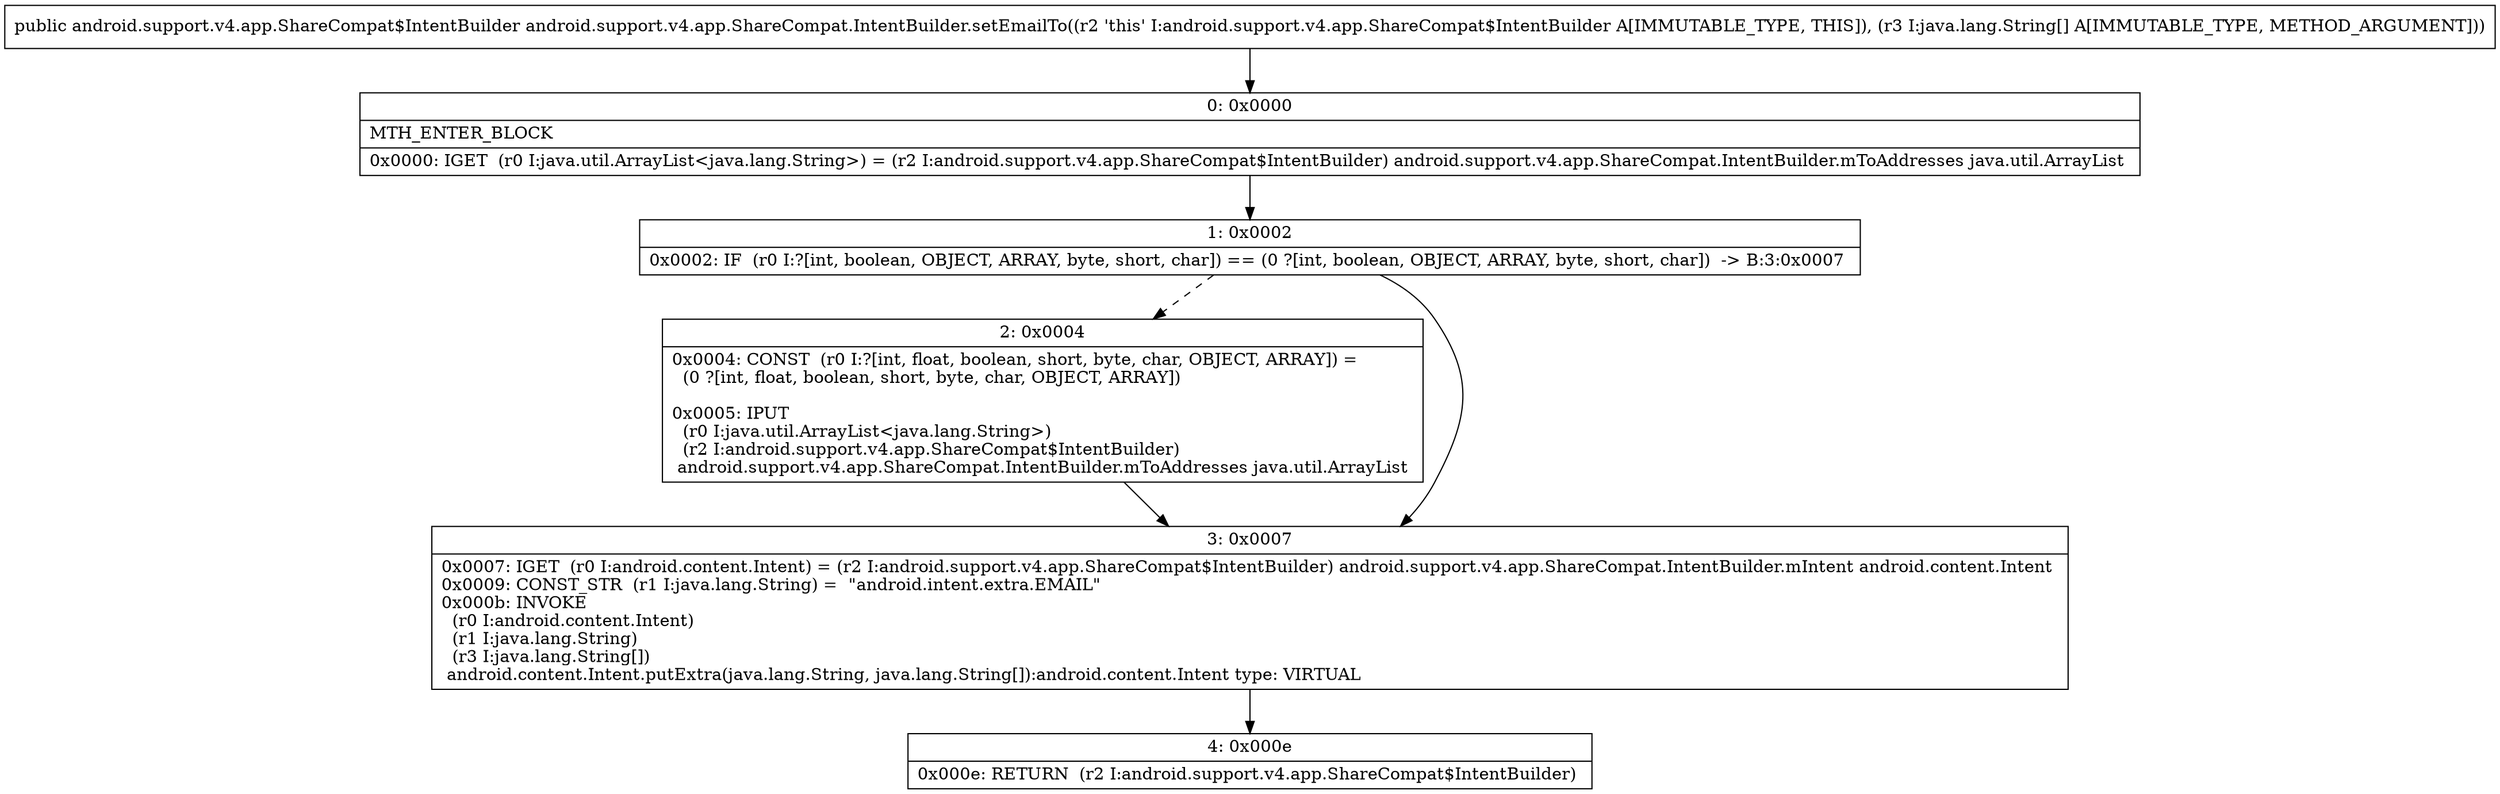 digraph "CFG forandroid.support.v4.app.ShareCompat.IntentBuilder.setEmailTo([Ljava\/lang\/String;)Landroid\/support\/v4\/app\/ShareCompat$IntentBuilder;" {
Node_0 [shape=record,label="{0\:\ 0x0000|MTH_ENTER_BLOCK\l|0x0000: IGET  (r0 I:java.util.ArrayList\<java.lang.String\>) = (r2 I:android.support.v4.app.ShareCompat$IntentBuilder) android.support.v4.app.ShareCompat.IntentBuilder.mToAddresses java.util.ArrayList \l}"];
Node_1 [shape=record,label="{1\:\ 0x0002|0x0002: IF  (r0 I:?[int, boolean, OBJECT, ARRAY, byte, short, char]) == (0 ?[int, boolean, OBJECT, ARRAY, byte, short, char])  \-\> B:3:0x0007 \l}"];
Node_2 [shape=record,label="{2\:\ 0x0004|0x0004: CONST  (r0 I:?[int, float, boolean, short, byte, char, OBJECT, ARRAY]) = \l  (0 ?[int, float, boolean, short, byte, char, OBJECT, ARRAY])\l \l0x0005: IPUT  \l  (r0 I:java.util.ArrayList\<java.lang.String\>)\l  (r2 I:android.support.v4.app.ShareCompat$IntentBuilder)\l android.support.v4.app.ShareCompat.IntentBuilder.mToAddresses java.util.ArrayList \l}"];
Node_3 [shape=record,label="{3\:\ 0x0007|0x0007: IGET  (r0 I:android.content.Intent) = (r2 I:android.support.v4.app.ShareCompat$IntentBuilder) android.support.v4.app.ShareCompat.IntentBuilder.mIntent android.content.Intent \l0x0009: CONST_STR  (r1 I:java.lang.String) =  \"android.intent.extra.EMAIL\" \l0x000b: INVOKE  \l  (r0 I:android.content.Intent)\l  (r1 I:java.lang.String)\l  (r3 I:java.lang.String[])\l android.content.Intent.putExtra(java.lang.String, java.lang.String[]):android.content.Intent type: VIRTUAL \l}"];
Node_4 [shape=record,label="{4\:\ 0x000e|0x000e: RETURN  (r2 I:android.support.v4.app.ShareCompat$IntentBuilder) \l}"];
MethodNode[shape=record,label="{public android.support.v4.app.ShareCompat$IntentBuilder android.support.v4.app.ShareCompat.IntentBuilder.setEmailTo((r2 'this' I:android.support.v4.app.ShareCompat$IntentBuilder A[IMMUTABLE_TYPE, THIS]), (r3 I:java.lang.String[] A[IMMUTABLE_TYPE, METHOD_ARGUMENT])) }"];
MethodNode -> Node_0;
Node_0 -> Node_1;
Node_1 -> Node_2[style=dashed];
Node_1 -> Node_3;
Node_2 -> Node_3;
Node_3 -> Node_4;
}

